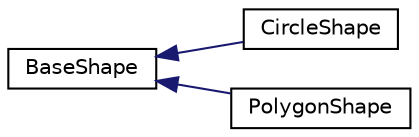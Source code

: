digraph G
{
  edge [fontname="Helvetica",fontsize="10",labelfontname="Helvetica",labelfontsize="10"];
  node [fontname="Helvetica",fontsize="10",shape=record];
  rankdir="LR";
  Node1 [label="BaseShape",height=0.2,width=0.4,color="black", fillcolor="white", style="filled",URL="$class_base_shape.html"];
  Node1 -> Node2 [dir="back",color="midnightblue",fontsize="10",style="solid",fontname="Helvetica"];
  Node2 [label="CircleShape",height=0.2,width=0.4,color="black", fillcolor="white", style="filled",URL="$class_circle_shape.html"];
  Node1 -> Node3 [dir="back",color="midnightblue",fontsize="10",style="solid",fontname="Helvetica"];
  Node3 [label="PolygonShape",height=0.2,width=0.4,color="black", fillcolor="white", style="filled",URL="$class_polygon_shape.html"];
}
